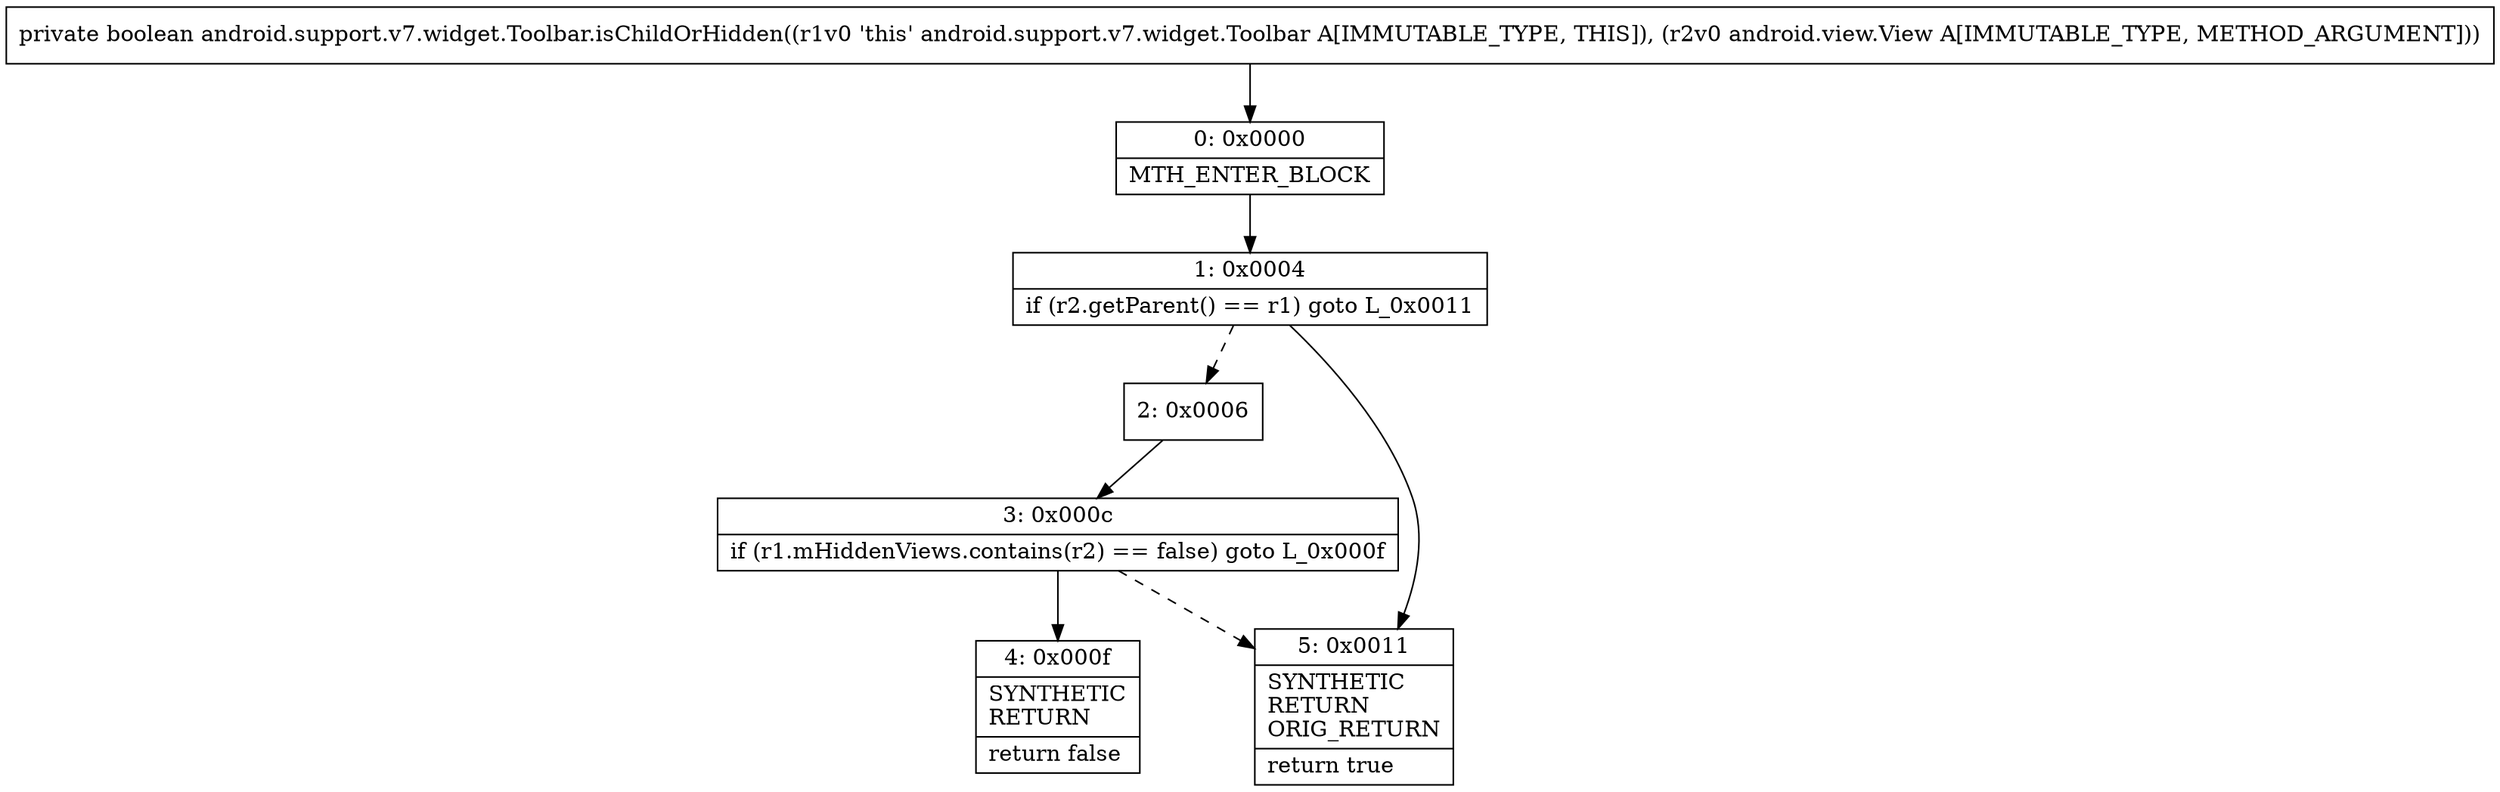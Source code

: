 digraph "CFG forandroid.support.v7.widget.Toolbar.isChildOrHidden(Landroid\/view\/View;)Z" {
Node_0 [shape=record,label="{0\:\ 0x0000|MTH_ENTER_BLOCK\l}"];
Node_1 [shape=record,label="{1\:\ 0x0004|if (r2.getParent() == r1) goto L_0x0011\l}"];
Node_2 [shape=record,label="{2\:\ 0x0006}"];
Node_3 [shape=record,label="{3\:\ 0x000c|if (r1.mHiddenViews.contains(r2) == false) goto L_0x000f\l}"];
Node_4 [shape=record,label="{4\:\ 0x000f|SYNTHETIC\lRETURN\l|return false\l}"];
Node_5 [shape=record,label="{5\:\ 0x0011|SYNTHETIC\lRETURN\lORIG_RETURN\l|return true\l}"];
MethodNode[shape=record,label="{private boolean android.support.v7.widget.Toolbar.isChildOrHidden((r1v0 'this' android.support.v7.widget.Toolbar A[IMMUTABLE_TYPE, THIS]), (r2v0 android.view.View A[IMMUTABLE_TYPE, METHOD_ARGUMENT])) }"];
MethodNode -> Node_0;
Node_0 -> Node_1;
Node_1 -> Node_2[style=dashed];
Node_1 -> Node_5;
Node_2 -> Node_3;
Node_3 -> Node_4;
Node_3 -> Node_5[style=dashed];
}


